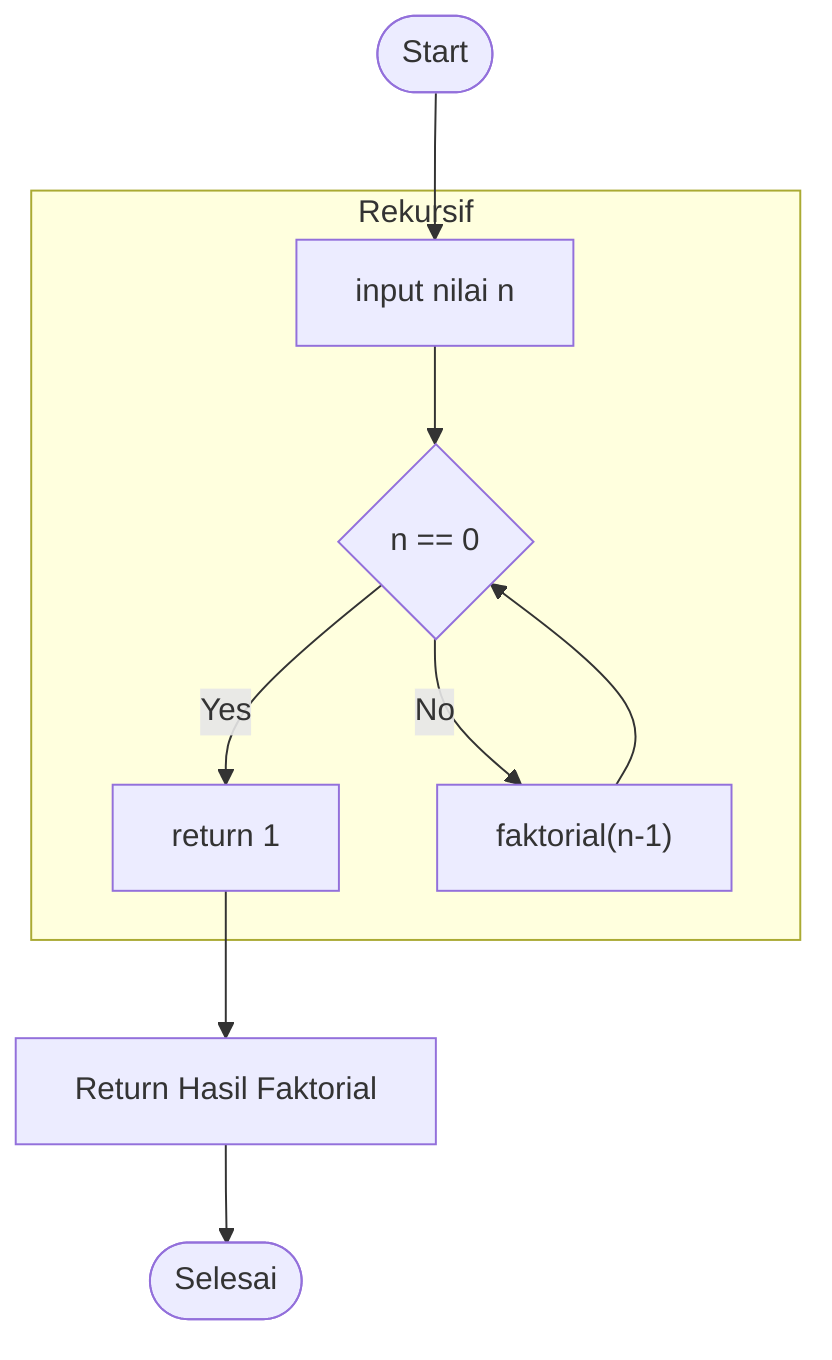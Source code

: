 flowchart 
A([Start]) --> B[input nilai n]
    subgraph Rekursif
    direction LR
    B --> C{n == 0}
    C -->|Yes| D[return 1]
    C -->|No|E["faktorial(n-1)"]
    E --> C
    end
D --> F[Return Hasil Faktorial]
F --> G([Selesai])